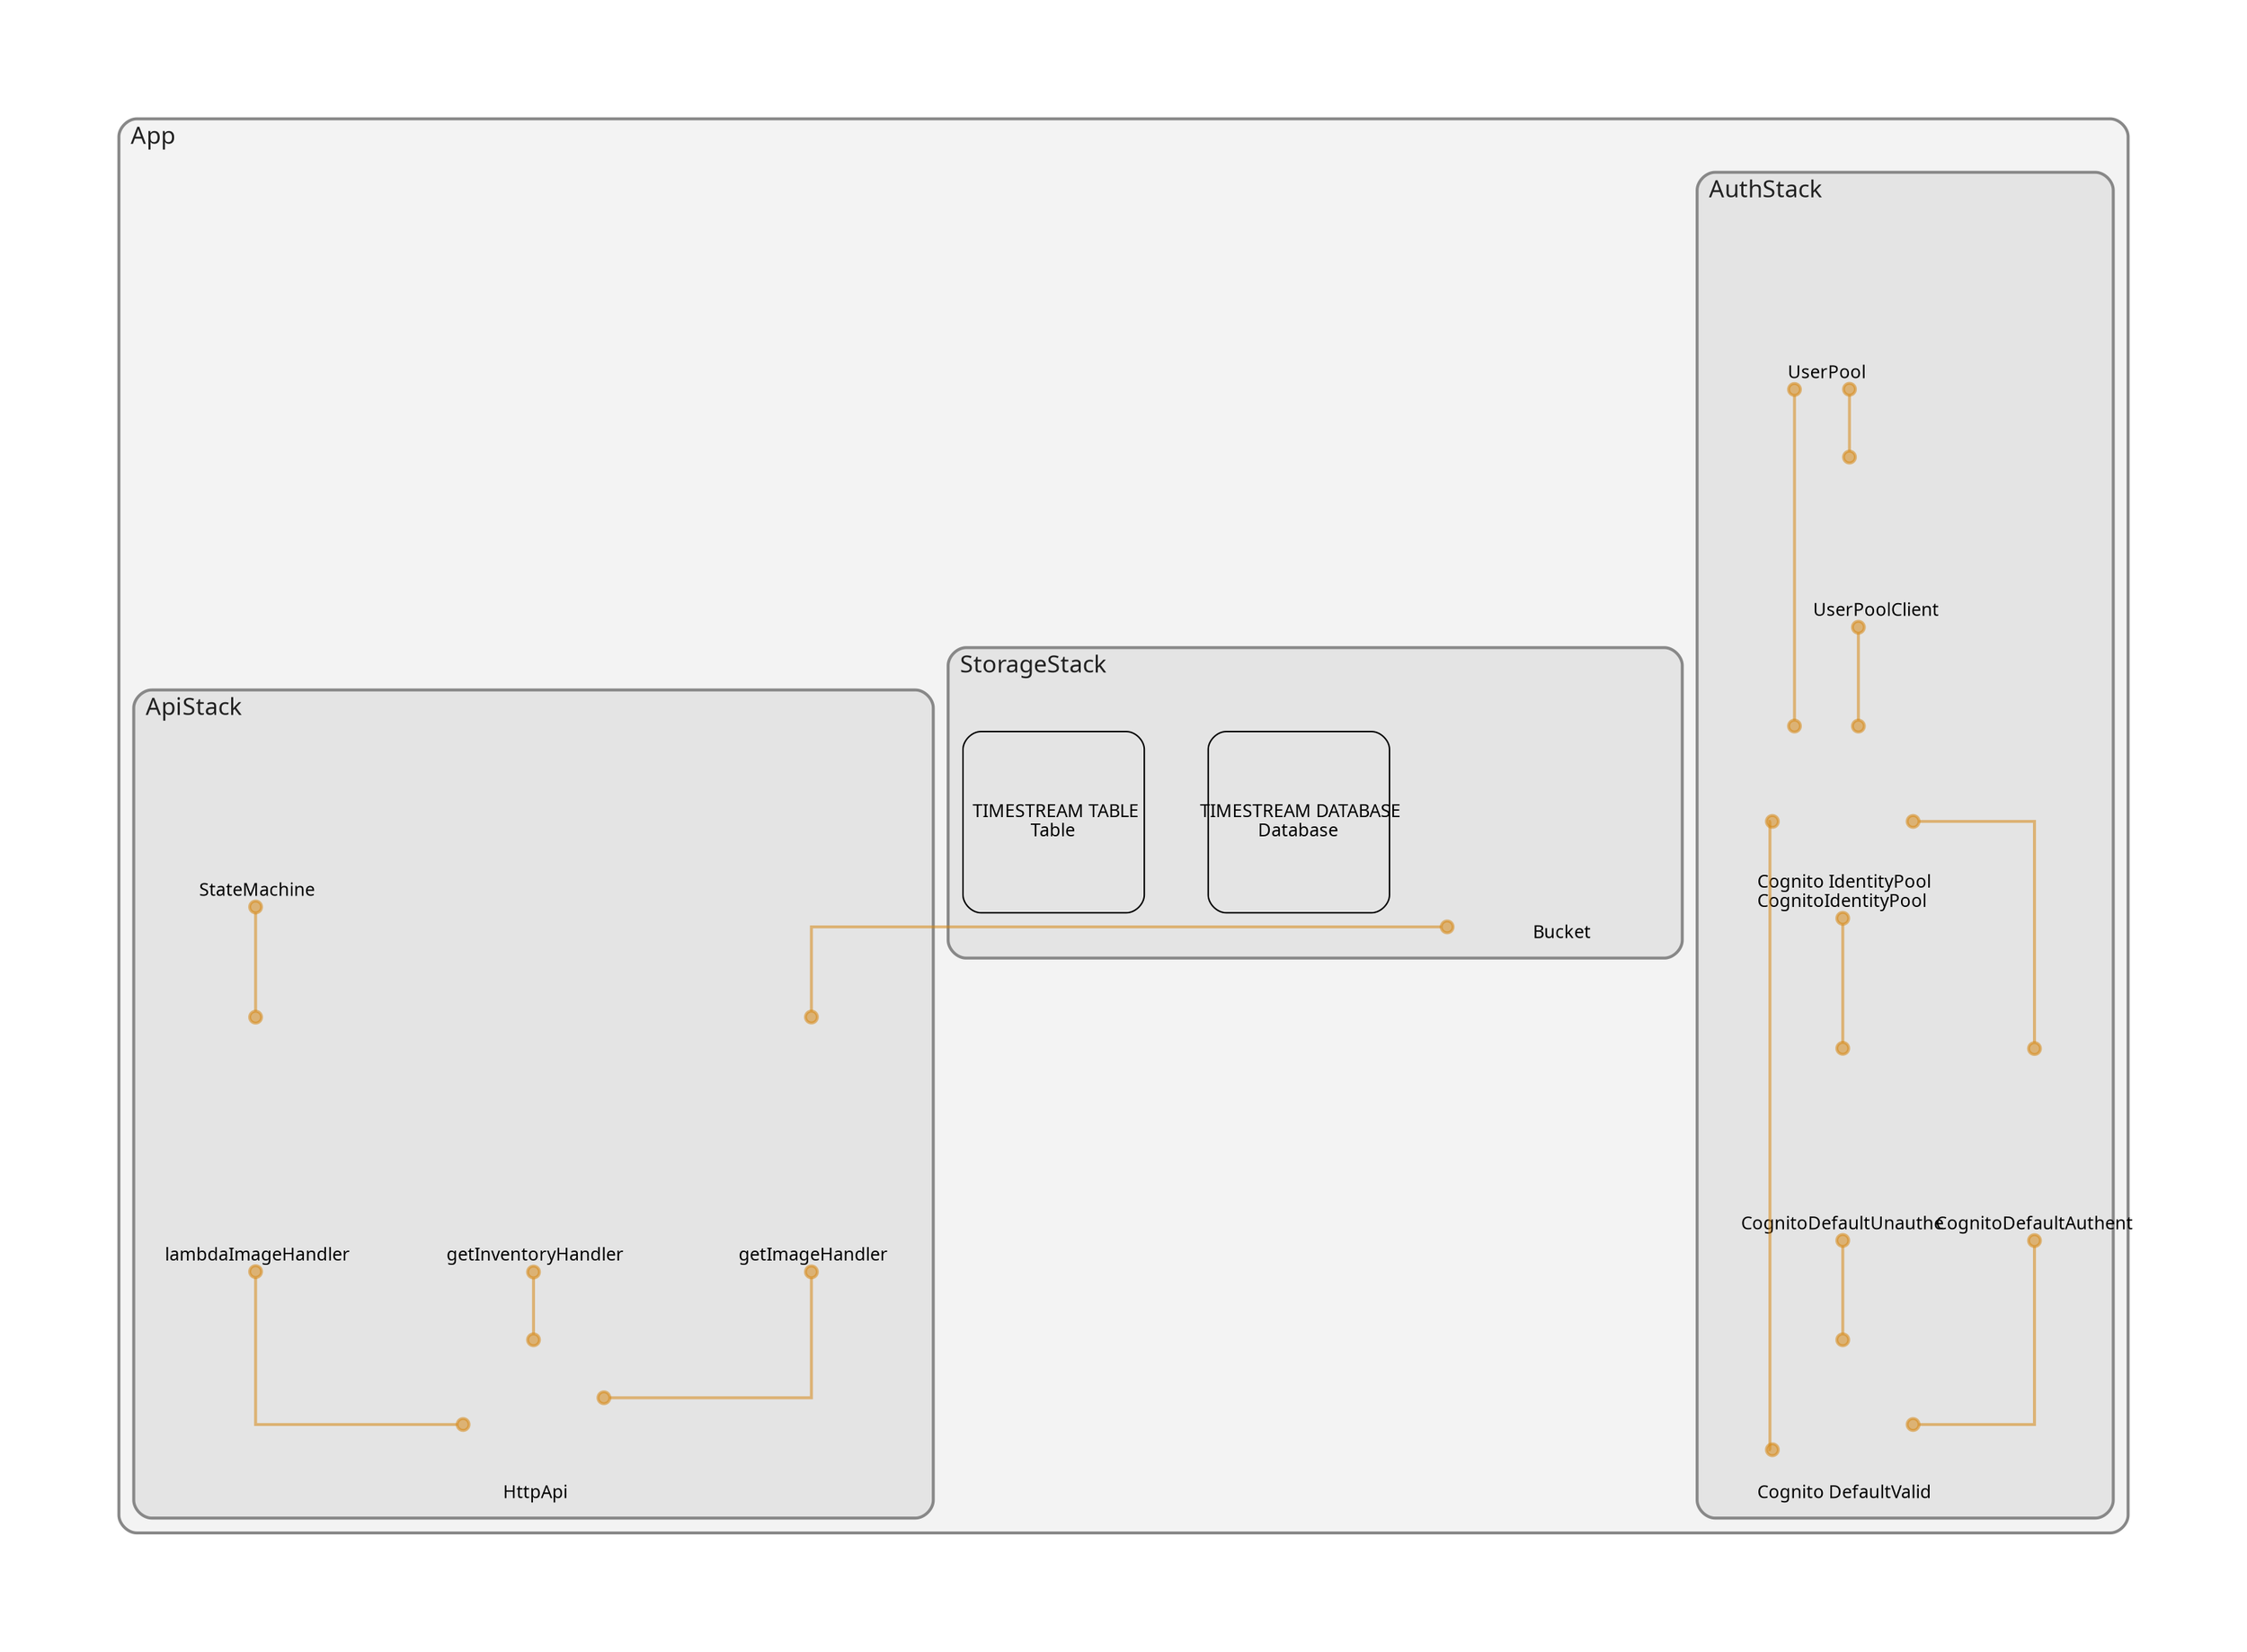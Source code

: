 digraph "Diagram" {
  splines = "ortho";
  pad = "1.0";
  nodesep = "0.60";
  ranksep = "0.75";
  fontname = "Sans-Serif";
  fontsize = "15";
  dpi = "200";
  rankdir = "BT";
  compound = "true";
  fontcolor = "#222222";
  edge [
    color = "#D5871488",
    penwidth = 2,
    arrowhead = "dot",
    arrowtail = "dot",
  ];
  node [
    shape = "box",
    style = "rounded",
    fixedsize = true,
    width = 1.7,
    height = 1.7,
    labelloc = "c",
    imagescale = true,
    fontname = "Sans-Serif",
    fontsize = 8,
    margin = 8,
  ];
  subgraph "App" {
    subgraph "cluster-SubGraph.App" {
      graph [
        label = "App",
        labelloc = "b",
        labeljust = "l",
        margin = "10",
        fontsize = "16",
        penwidth = "2",
        pencolor = "#888888",
        style = "filled,rounded",
        fillcolor = "#f3f3f3",
      ];
      subgraph "cluster-SubGraph.AuthStack" {
        graph [
          label = "AuthStack",
          labelloc = "b",
          labeljust = "l",
          margin = "10",
          fontsize = "16",
          penwidth = "2",
          pencolor = "#888888",
          style = "filled,rounded",
          fillcolor = "#e4e4e4",
        ];
        "AuthStack/UserPool" [
          label = " UserPool",
          fontsize = 12,
          image = "/usr/local/lib/node_modules/cdk-dia/icons/aws/Service/Arch_Security-Identity-Compliance/64/Arch_Amazon-Cognito_64.png",
          imagescale = "true",
          imagepos = "tc",
          penwidth = "0",
          shape = "node",
          fixedsize = "true",
          labelloc = "b",
          width = 1.2,
          height = 1.466,
        ];
        "AuthStack/UserPoolClient" [
          label = " UserPoolClient",
          fontsize = 12,
          image = "/usr/local/lib/node_modules/cdk-dia/icons/aws/Service/Arch_Security-Identity-Compliance/64/Arch_Amazon-Cognito_64.png",
          imagescale = "true",
          imagepos = "tc",
          penwidth = "0",
          shape = "node",
          fixedsize = "true",
          labelloc = "b",
          width = 1.2,
          height = 1.466,
        ];
        "AuthStack/CognitoIdentityPool" [
          label = " Cognito IdentityPool\nCognitoIdentityPool",
          fontsize = 12,
          image = "/usr/local/lib/node_modules/cdk-dia/icons/aws/Service/Arch_Security-Identity-Compliance/64/Arch_Amazon-Cognito_64.png",
          imagescale = "true",
          imagepos = "tc",
          penwidth = "0",
          shape = "node",
          fixedsize = "true",
          labelloc = "b",
          width = 1.2,
          height = 1.682,
        ];
        "AuthStack/CognitoDefaultUnauthenticatedRole" [
          label = "\nCognitoDefaultUnauthe",
          fontsize = 12,
          image = "/usr/local/lib/node_modules/cdk-dia/icons/aws/Service/Arch_Security-Identity-Compliance/64/Arch_AWS-Identity-and-Access-Management_64@5x.png",
          imagescale = "true",
          imagepos = "tc",
          penwidth = "0",
          shape = "node",
          fixedsize = "true",
          labelloc = "b",
          width = 1.2,
          height = 1.682,
        ];
        "AuthStack/CognitoDefaultAuthenticatedRole" [
          label = "\nCognitoDefaultAuthent",
          fontsize = 12,
          image = "/usr/local/lib/node_modules/cdk-dia/icons/aws/Service/Arch_Security-Identity-Compliance/64/Arch_AWS-Identity-and-Access-Management_64@5x.png",
          imagescale = "true",
          imagepos = "tc",
          penwidth = "0",
          shape = "node",
          fixedsize = "true",
          labelloc = "b",
          width = 1.2,
          height = 1.682,
        ];
        "AuthStack/DefaultValid" [
          label = " Cognito DefaultValid",
          fontsize = 12,
          image = "/usr/local/lib/node_modules/cdk-dia/icons/aws/Service/Arch_Security-Identity-Compliance/64/Arch_Amazon-Cognito_64.png",
          imagescale = "true",
          imagepos = "tc",
          penwidth = "0",
          shape = "node",
          fixedsize = "true",
          labelloc = "b",
          width = 1.2,
          height = 1.466,
        ];
      }
      subgraph "cluster-SubGraph.StorageStack" {
        graph [
          label = "StorageStack",
          labelloc = "b",
          labeljust = "l",
          margin = "10",
          fontsize = "16",
          penwidth = "2",
          pencolor = "#888888",
          style = "filled,rounded",
          fillcolor = "#e4e4e4",
        ];
        "StorageStack/Bucket" [
          label = " Bucket",
          fontsize = 12,
          image = "/usr/local/lib/node_modules/cdk-dia/icons/aws/Service/Arch_Storage/64/Arch_Amazon-S3-Standard_64@5x.png",
          imagescale = "true",
          imagepos = "tc",
          penwidth = "0",
          shape = "node",
          fixedsize = "true",
          labelloc = "b",
          width = 2,
          height = 2.266,
        ];
        "StorageStack/Database" [
          label = " TIMESTREAM DATABASE\nDatabase",
          fontsize = 12,
        ];
        "StorageStack/Table" [
          label = " TIMESTREAM TABLE\nTable",
          fontsize = 12,
        ];
      }
      subgraph "cluster-SubGraph.ApiStack" {
        graph [
          label = "ApiStack",
          labelloc = "b",
          labeljust = "l",
          margin = "10",
          fontsize = "16",
          penwidth = "2",
          pencolor = "#888888",
          style = "filled,rounded",
          fillcolor = "#e4e4e4",
        ];
        "ApiStack/HttpApi" [
          label = " HttpApi",
          fontsize = 12,
          image = "/usr/local/lib/node_modules/cdk-dia/icons/aws/Service/Arch_Networking-Content/64/Arch_Amazon-API-Gateway_64@5x.png",
          imagescale = "true",
          imagepos = "tc",
          penwidth = "0",
          shape = "node",
          fixedsize = "true",
          labelloc = "b",
          width = 1.2,
          height = 1.466,
        ];
        "ApiStack/StateMachine" [
          label = " StateMachine",
          fontsize = 12,
          image = "/usr/local/lib/node_modules/cdk-dia/icons/aws/Service/Arch_App-Integration/Arch_64/Arch_AWS-Step-Functions_64@5x.png",
          imagescale = "true",
          imagepos = "tc",
          penwidth = "0",
          shape = "node",
          fixedsize = "true",
          labelloc = "b",
          width = 1.2,
          height = 1.466,
        ];
        "ApiStack/lambdaImageHandler" [
          label = " lambdaImageHandler",
          fontsize = 12,
          image = "/usr/local/lib/node_modules/cdk-dia/icons/aws/Service/Arch_Compute/64/Arch_AWS-Lambda_64@5x.png",
          imagescale = "true",
          imagepos = "tc",
          penwidth = "0",
          shape = "node",
          fixedsize = "true",
          labelloc = "b",
          width = 2,
          height = 2.266,
        ];
        "ApiStack/getInventoryHandler" [
          label = " getInventoryHandler",
          fontsize = 12,
          image = "/usr/local/lib/node_modules/cdk-dia/icons/aws/Service/Arch_Compute/64/Arch_AWS-Lambda_64@5x.png",
          imagescale = "true",
          imagepos = "tc",
          penwidth = "0",
          shape = "node",
          fixedsize = "true",
          labelloc = "b",
          width = 2,
          height = 2.266,
        ];
        "ApiStack/getImageHandler" [
          label = " getImageHandler",
          fontsize = 12,
          image = "/usr/local/lib/node_modules/cdk-dia/icons/aws/Service/Arch_Compute/64/Arch_AWS-Lambda_64@5x.png",
          imagescale = "true",
          imagepos = "tc",
          penwidth = "0",
          shape = "node",
          fixedsize = "true",
          labelloc = "b",
          width = 2,
          height = 2.266,
        ];
      }
    }
  }
  "AuthStack/UserPoolClient" -> "AuthStack/UserPool" [
    dir = "both",
  ];
  "AuthStack/CognitoIdentityPool" -> "AuthStack/UserPool" [
    dir = "both",
  ];
  "AuthStack/CognitoIdentityPool" -> "AuthStack/UserPoolClient" [
    dir = "both",
  ];
  "AuthStack/CognitoDefaultUnauthenticatedRole" -> "AuthStack/CognitoIdentityPool" [
    dir = "both",
  ];
  "AuthStack/CognitoDefaultAuthenticatedRole" -> "AuthStack/CognitoIdentityPool" [
    dir = "both",
  ];
  "AuthStack/DefaultValid" -> "AuthStack/CognitoIdentityPool" [
    dir = "both",
  ];
  "AuthStack/DefaultValid" -> "AuthStack/CognitoDefaultUnauthenticatedRole" [
    dir = "both",
  ];
  "AuthStack/DefaultValid" -> "AuthStack/CognitoDefaultAuthenticatedRole" [
    dir = "both",
  ];
  "ApiStack/HttpApi" -> "ApiStack/lambdaImageHandler" [
    dir = "both",
  ];
  "ApiStack/HttpApi" -> "ApiStack/getInventoryHandler" [
    dir = "both",
  ];
  "ApiStack/HttpApi" -> "ApiStack/getImageHandler" [
    dir = "both",
  ];
  "ApiStack/lambdaImageHandler" -> "ApiStack/StateMachine" [
    dir = "both",
  ];
  "ApiStack/getImageHandler" -> "StorageStack/Bucket" [
    dir = "both",
  ];
}